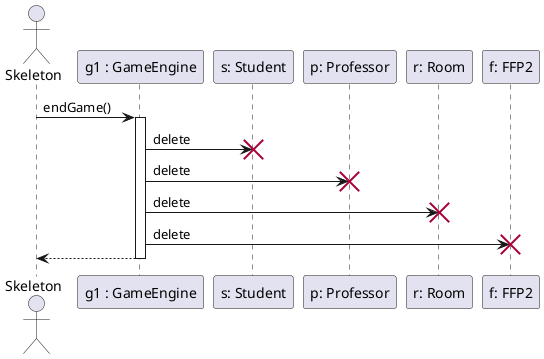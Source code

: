 @startuml kilépés

actor Skeleton as sk

participant "g1 : GameEngine" as g
participant "s: Student" as s
participant "p: Professor" as p
participant "r: Room" as r
participant "f: FFP2" as f

sk->g ++: endGame()

g -> s !!: delete
g -> p !!: delete
g -> r !!: delete
g -> f !!: delete

g-->sk --:
@enduml